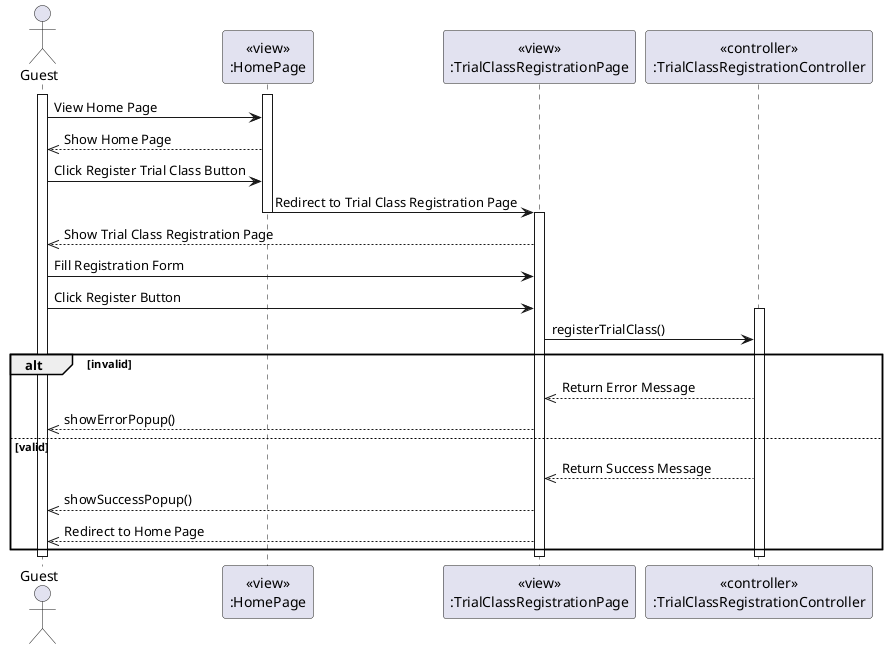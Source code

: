 @startuml Register Trial Class
actor Guest
participant HomePageView [
  <<view>>
  :HomePage
]

participant TrialClassRegistrationPageView [
  <<view>>
  :TrialClassRegistrationPage
]

activate Guest
activate HomePageView
Guest -> HomePageView: View Home Page
HomePageView -->> Guest: Show Home Page
Guest -> HomePageView: Click Register Trial Class Button
HomePageView -> TrialClassRegistrationPageView: Redirect to Trial Class Registration Page

deactivate HomePageView
activate TrialClassRegistrationPageView
TrialClassRegistrationPageView -->> Guest: Show Trial Class Registration Page
Guest -> TrialClassRegistrationPageView: Fill Registration Form
Guest -> TrialClassRegistrationPageView: Click Register Button

participant TrialClassRegistrationController [
  <<controller>>
  :TrialClassRegistrationController
]

activate TrialClassRegistrationController
TrialClassRegistrationPageView -> TrialClassRegistrationController: registerTrialClass()
alt invalid
TrialClassRegistrationController -->> TrialClassRegistrationPageView: Return Error Message
TrialClassRegistrationPageView -->> Guest: showErrorPopup()
else valid
TrialClassRegistrationController -->> TrialClassRegistrationPageView: Return Success Message
TrialClassRegistrationPageView -->> Guest: showSuccessPopup()
TrialClassRegistrationPageView -->> Guest: Redirect to Home Page
end

deactivate Guest
deactivate TrialClassRegistrationPageView
deactivate TrialClassRegistrationController
@enduml